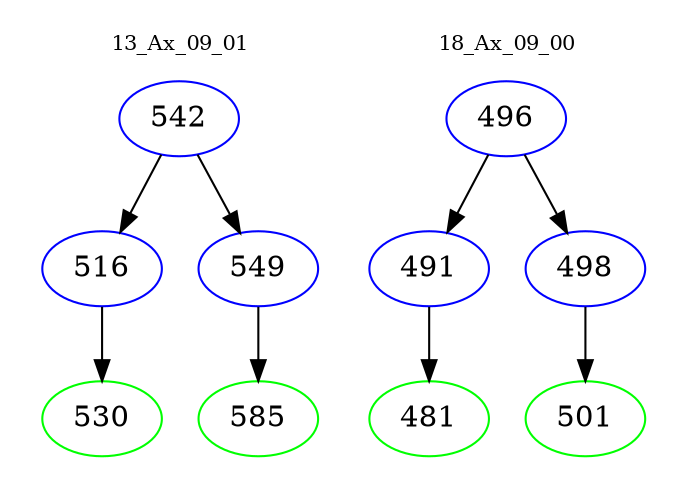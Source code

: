 digraph{
subgraph cluster_0 {
color = white
label = "13_Ax_09_01";
fontsize=10;
T0_542 [label="542", color="blue"]
T0_542 -> T0_516 [color="black"]
T0_516 [label="516", color="blue"]
T0_516 -> T0_530 [color="black"]
T0_530 [label="530", color="green"]
T0_542 -> T0_549 [color="black"]
T0_549 [label="549", color="blue"]
T0_549 -> T0_585 [color="black"]
T0_585 [label="585", color="green"]
}
subgraph cluster_1 {
color = white
label = "18_Ax_09_00";
fontsize=10;
T1_496 [label="496", color="blue"]
T1_496 -> T1_491 [color="black"]
T1_491 [label="491", color="blue"]
T1_491 -> T1_481 [color="black"]
T1_481 [label="481", color="green"]
T1_496 -> T1_498 [color="black"]
T1_498 [label="498", color="blue"]
T1_498 -> T1_501 [color="black"]
T1_501 [label="501", color="green"]
}
}
